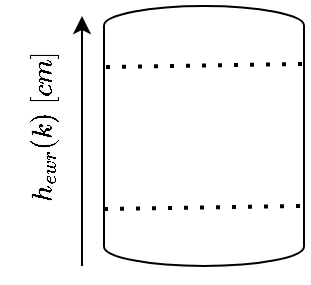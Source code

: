 <mxfile version="20.3.0" type="device"><diagram id="9Q5bmo_THWx3JsvqEZ-c" name="Page-1"><mxGraphModel dx="72" dy="253" grid="1" gridSize="10" guides="1" tooltips="1" connect="1" arrows="1" fold="1" page="1" pageScale="1" pageWidth="100" pageHeight="100" math="1" shadow="0"><root><mxCell id="0"/><mxCell id="1" parent="0"/><mxCell id="19EJalzCsqTrqsAllcGu-1" value="" style="shape=mxgraph.pid.vessels.pressurized_vessel;pointerEvents=1;align=center;verticalLabelPosition=bottom;verticalAlign=top;dashed=0;rounded=0;strokeWidth=1;fontSize=12;spacing=2;labelBackgroundColor=default;fontColor=default;labelBorderColor=none;horizontal=1;" parent="1" vertex="1"><mxGeometry x="360" y="20" width="100" height="130" as="geometry"/></mxCell><mxCell id="19EJalzCsqTrqsAllcGu-3" value="" style="endArrow=none;dashed=1;html=1;dashPattern=1 3;strokeWidth=2;rounded=0;endSize=6;entryX=0.995;entryY=0.654;entryDx=0;entryDy=0;entryPerimeter=0;" parent="1" edge="1"><mxGeometry width="50" height="50" relative="1" as="geometry"><mxPoint x="360" y="121.52" as="sourcePoint"/><mxPoint x="459.5" y="120" as="targetPoint"/></mxGeometry></mxCell><mxCell id="19EJalzCsqTrqsAllcGu-15" value="" style="endArrow=classic;html=1;rounded=0;endSize=6;" parent="1" edge="1"><mxGeometry width="50" height="50" relative="1" as="geometry"><mxPoint x="349" y="150" as="sourcePoint"/><mxPoint x="349" y="25" as="targetPoint"/></mxGeometry></mxCell><mxCell id="E0teOIpdtn0ZaHBB6ylV-1" value="$$h_{ewr}(k) \; [cm]$$" style="text;html=1;strokeColor=none;fillColor=none;align=center;verticalAlign=middle;whiteSpace=wrap;rounded=0;direction=west;flipV=1;flipH=1;rotation=-90;" parent="1" vertex="1"><mxGeometry x="300" y="65" width="60" height="30" as="geometry"/></mxCell><mxCell id="19EJalzCsqTrqsAllcGu-12" value="" style="endArrow=none;dashed=1;html=1;dashPattern=1 3;strokeWidth=2;rounded=0;endSize=6;entryX=0.995;entryY=0.654;entryDx=0;entryDy=0;entryPerimeter=0;" parent="1" edge="1"><mxGeometry width="50" height="50" relative="1" as="geometry"><mxPoint x="361" y="50.52" as="sourcePoint"/><mxPoint x="460.5" y="49" as="targetPoint"/></mxGeometry></mxCell></root></mxGraphModel></diagram></mxfile>